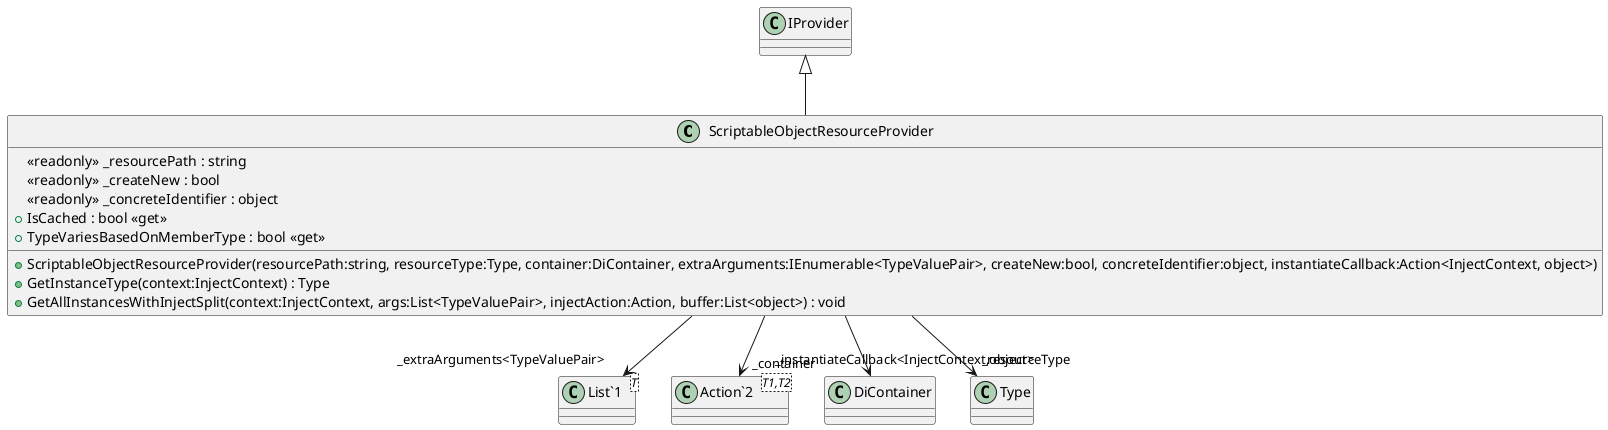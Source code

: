 @startuml
class ScriptableObjectResourceProvider {
    <<readonly>> _resourcePath : string
    <<readonly>> _createNew : bool
    <<readonly>> _concreteIdentifier : object
    + ScriptableObjectResourceProvider(resourcePath:string, resourceType:Type, container:DiContainer, extraArguments:IEnumerable<TypeValuePair>, createNew:bool, concreteIdentifier:object, instantiateCallback:Action<InjectContext, object>)
    + IsCached : bool <<get>>
    + TypeVariesBasedOnMemberType : bool <<get>>
    + GetInstanceType(context:InjectContext) : Type
    + GetAllInstancesWithInjectSplit(context:InjectContext, args:List<TypeValuePair>, injectAction:Action, buffer:List<object>) : void
}
class "List`1"<T> {
}
class "Action`2"<T1,T2> {
}
IProvider <|-- ScriptableObjectResourceProvider
ScriptableObjectResourceProvider --> "_container" DiContainer
ScriptableObjectResourceProvider --> "_resourceType" Type
ScriptableObjectResourceProvider --> "_extraArguments<TypeValuePair>" "List`1"
ScriptableObjectResourceProvider --> "_instantiateCallback<InjectContext,object>" "Action`2"
@enduml

